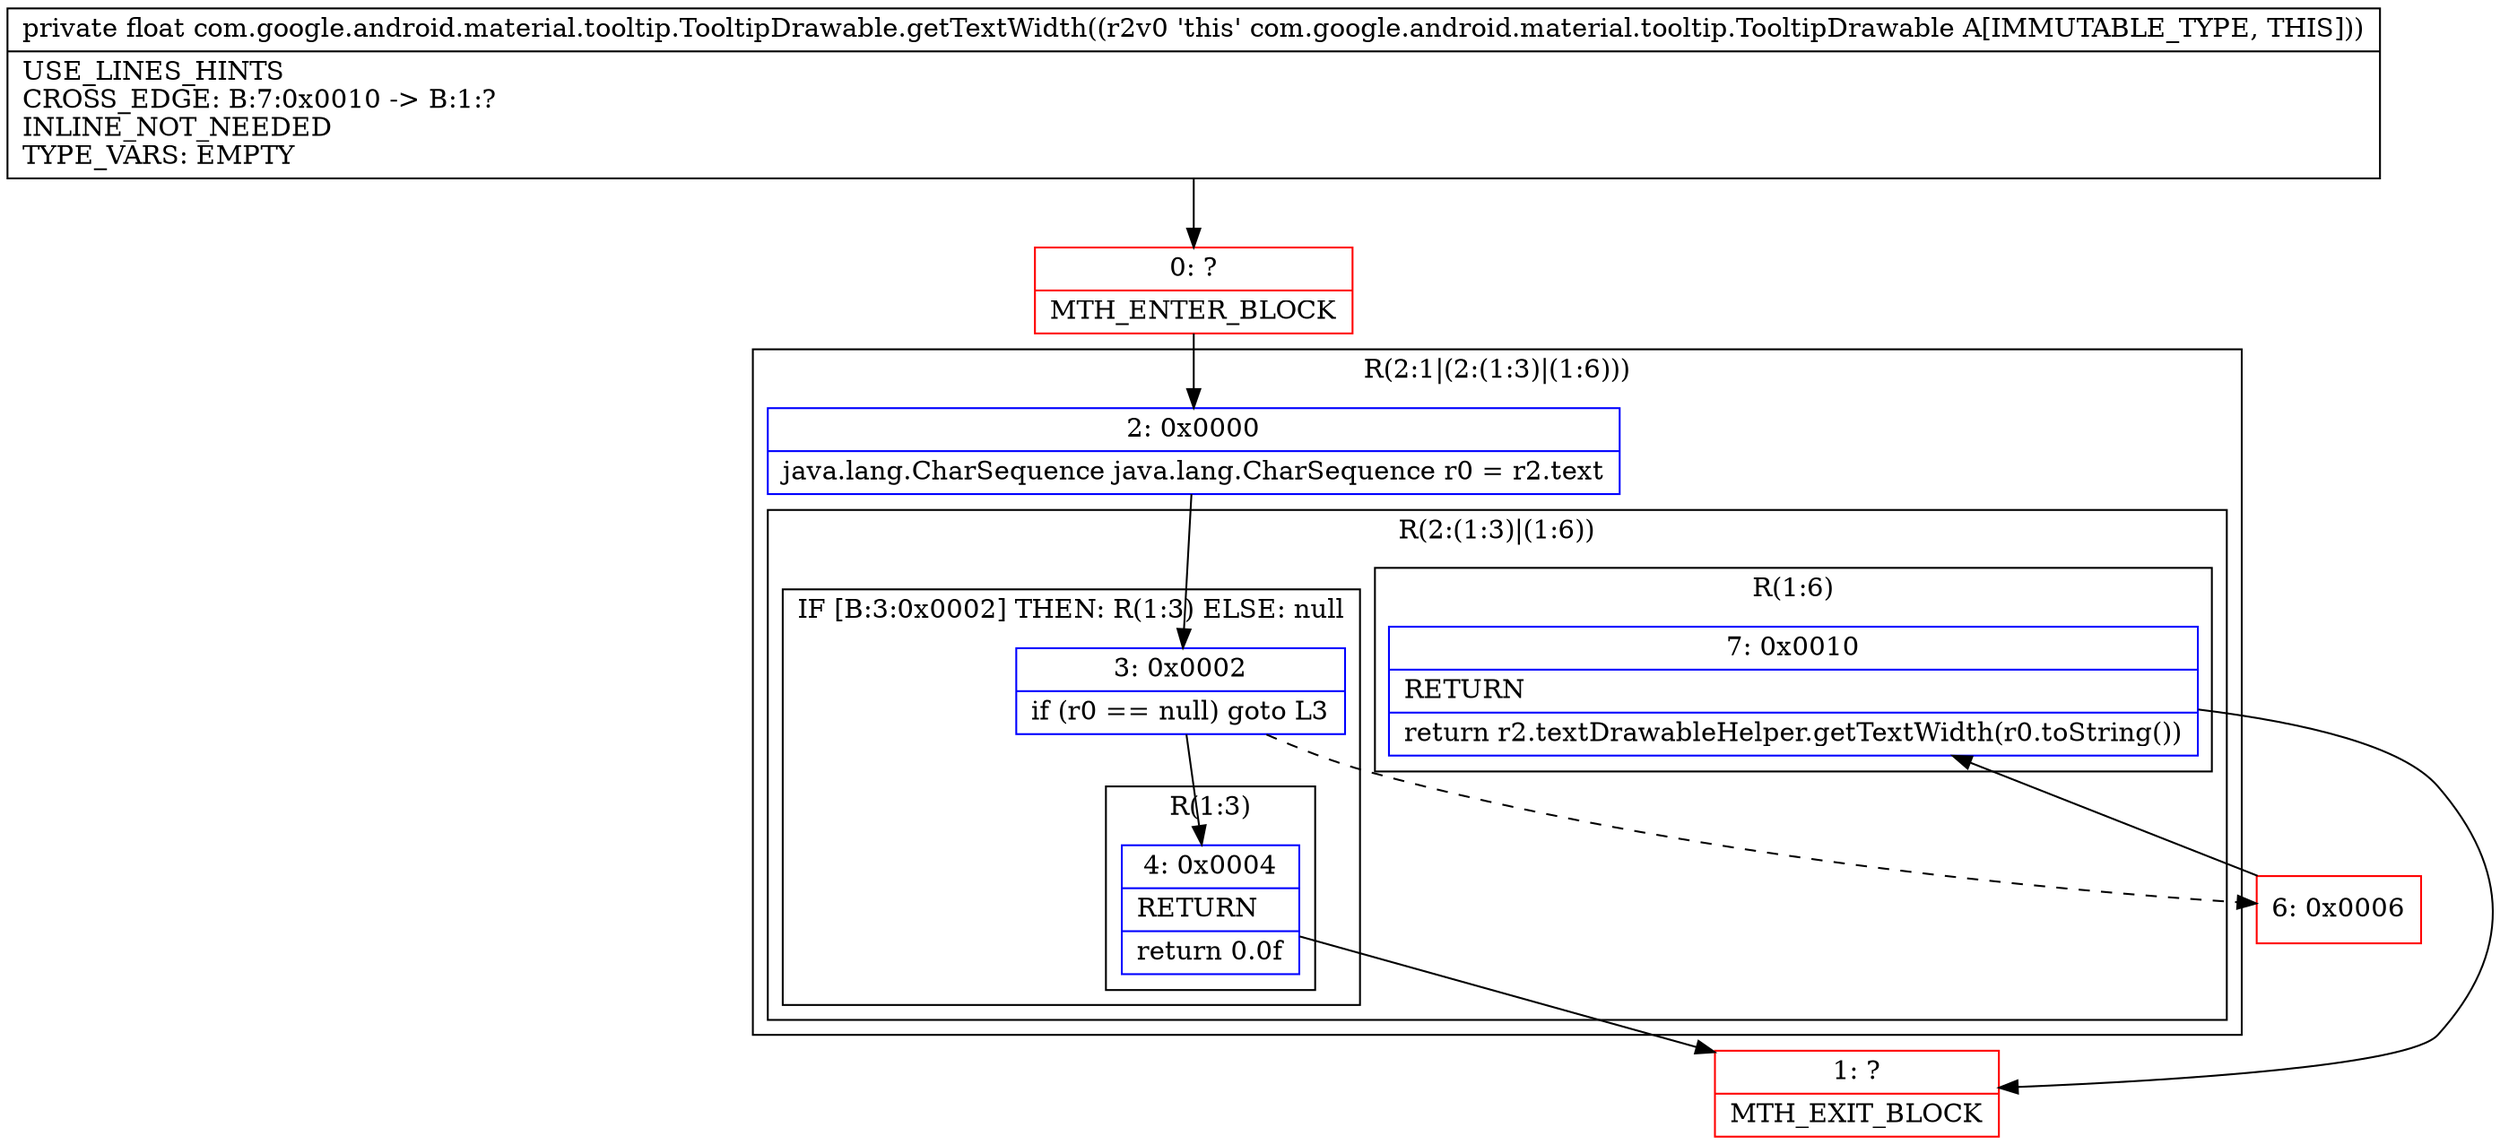 digraph "CFG forcom.google.android.material.tooltip.TooltipDrawable.getTextWidth()F" {
subgraph cluster_Region_1346532812 {
label = "R(2:1|(2:(1:3)|(1:6)))";
node [shape=record,color=blue];
Node_2 [shape=record,label="{2\:\ 0x0000|java.lang.CharSequence java.lang.CharSequence r0 = r2.text\l}"];
subgraph cluster_Region_179234586 {
label = "R(2:(1:3)|(1:6))";
node [shape=record,color=blue];
subgraph cluster_IfRegion_911697983 {
label = "IF [B:3:0x0002] THEN: R(1:3) ELSE: null";
node [shape=record,color=blue];
Node_3 [shape=record,label="{3\:\ 0x0002|if (r0 == null) goto L3\l}"];
subgraph cluster_Region_788899054 {
label = "R(1:3)";
node [shape=record,color=blue];
Node_4 [shape=record,label="{4\:\ 0x0004|RETURN\l|return 0.0f\l}"];
}
}
subgraph cluster_Region_2026787256 {
label = "R(1:6)";
node [shape=record,color=blue];
Node_7 [shape=record,label="{7\:\ 0x0010|RETURN\l|return r2.textDrawableHelper.getTextWidth(r0.toString())\l}"];
}
}
}
Node_0 [shape=record,color=red,label="{0\:\ ?|MTH_ENTER_BLOCK\l}"];
Node_1 [shape=record,color=red,label="{1\:\ ?|MTH_EXIT_BLOCK\l}"];
Node_6 [shape=record,color=red,label="{6\:\ 0x0006}"];
MethodNode[shape=record,label="{private float com.google.android.material.tooltip.TooltipDrawable.getTextWidth((r2v0 'this' com.google.android.material.tooltip.TooltipDrawable A[IMMUTABLE_TYPE, THIS]))  | USE_LINES_HINTS\lCROSS_EDGE: B:7:0x0010 \-\> B:1:?\lINLINE_NOT_NEEDED\lTYPE_VARS: EMPTY\l}"];
MethodNode -> Node_0;Node_2 -> Node_3;
Node_3 -> Node_4;
Node_3 -> Node_6[style=dashed];
Node_4 -> Node_1;
Node_7 -> Node_1;
Node_0 -> Node_2;
Node_6 -> Node_7;
}

